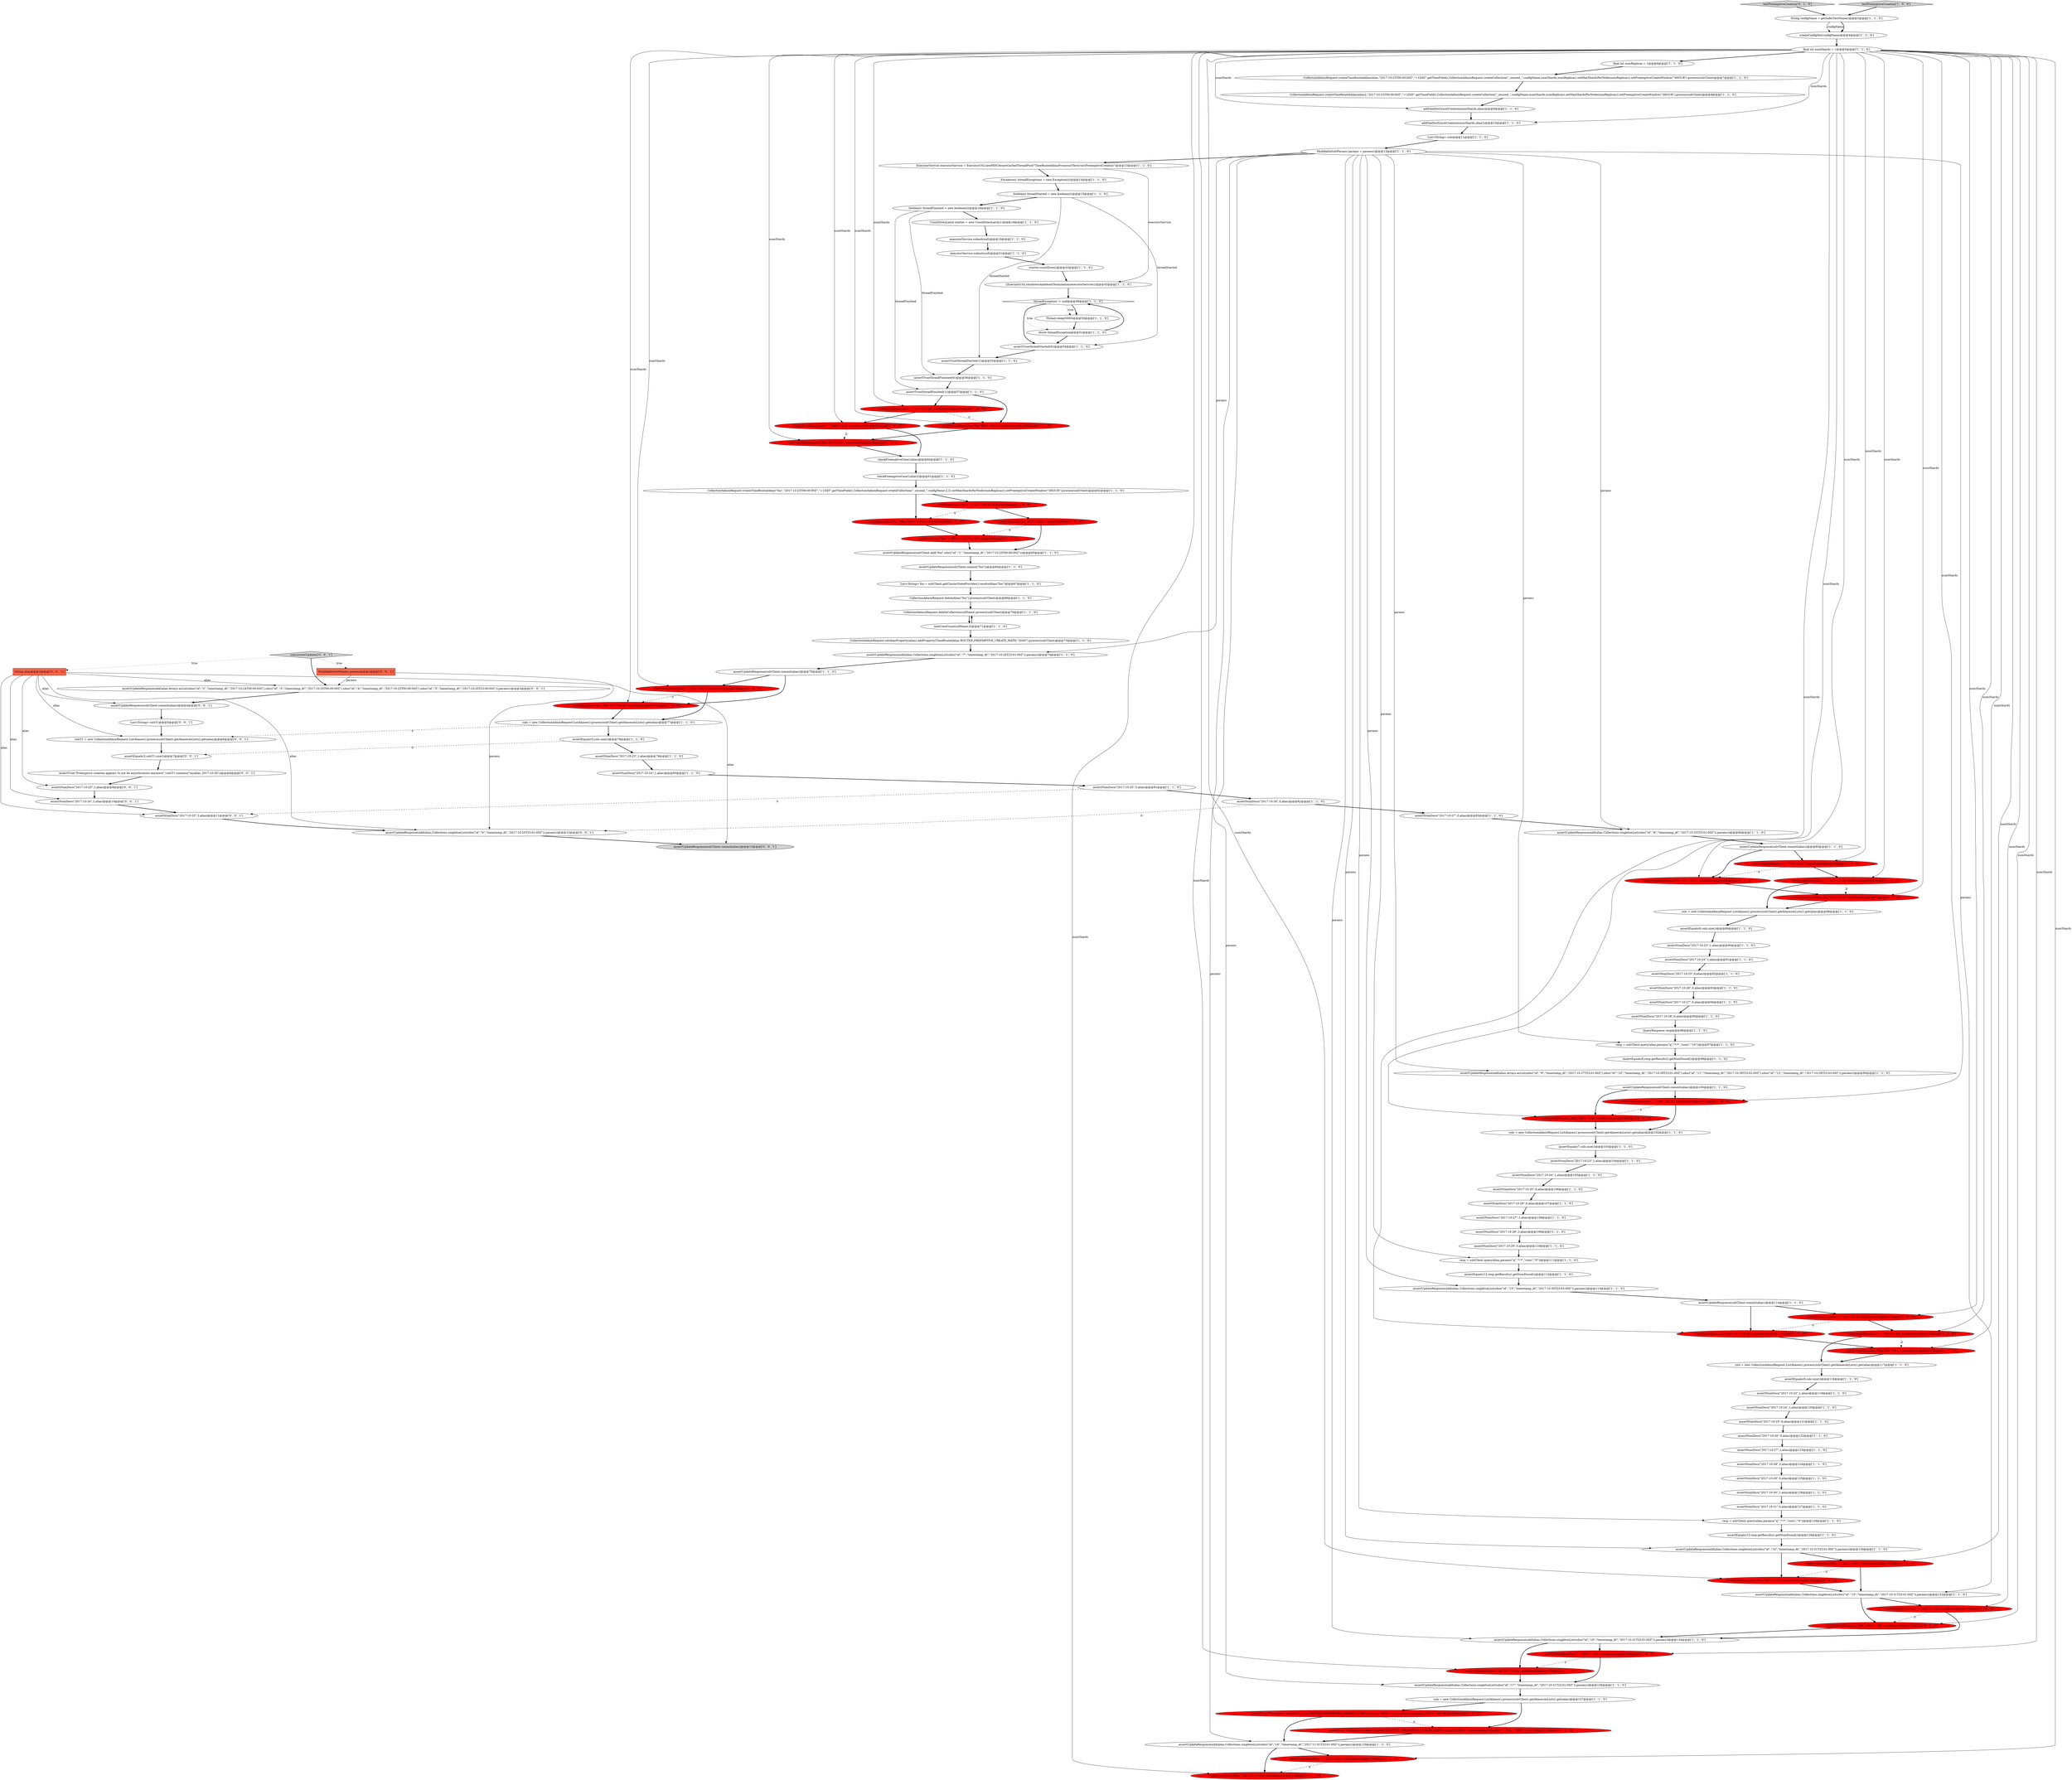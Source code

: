 digraph {
10 [style = filled, label = "resp = solrClient.query(alias,params(\"q\",\"*:*\",\"rows\",\"0\"))@@@128@@@['1', '1', '0']", fillcolor = white, shape = ellipse image = "AAA0AAABBB1BBB"];
62 [style = filled, label = "assertNumDocs(\"2017-10-29\",0,alias)@@@125@@@['1', '1', '0']", fillcolor = white, shape = ellipse image = "AAA0AAABBB1BBB"];
80 [style = filled, label = "waitColAndAlias(alias,\"_\",\"2017-11-01\",numShards)@@@131@@@['1', '0', '0']", fillcolor = red, shape = ellipse image = "AAA1AAABBB1BBB"];
12 [style = filled, label = "assertEquals(8,resp.getResults().getNumFound())@@@98@@@['1', '1', '0']", fillcolor = white, shape = ellipse image = "AAA0AAABBB1BBB"];
23 [style = filled, label = "assertNumDocs(\"2017-10-26\",0,alias)@@@122@@@['1', '1', '0']", fillcolor = white, shape = ellipse image = "AAA0AAABBB1BBB"];
65 [style = filled, label = "assertEquals(7,cols.size())@@@103@@@['1', '1', '0']", fillcolor = white, shape = ellipse image = "AAA0AAABBB1BBB"];
73 [style = filled, label = "CollectionAdminRequest.deleteCollection(colName).process(solrClient)@@@70@@@['1', '1', '0']", fillcolor = white, shape = ellipse image = "AAA0AAABBB1BBB"];
79 [style = filled, label = "waitColAndAlias(alias,\"_\",\"2017-10-30\",numShards)@@@115@@@['1', '0', '0']", fillcolor = red, shape = ellipse image = "AAA1AAABBB1BBB"];
134 [style = filled, label = "assertUpdateResponse(add(alias,Arrays.asList(sdoc(\"id\",\"2\",\"timestamp_dt\",\"2017-10-24T00:00:00Z\"),sdoc(\"id\",\"3\",\"timestamp_dt\",\"2017-10-25T00:00:00Z\"),sdoc(\"id\",\"4\",\"timestamp_dt\",\"2017-10-23T00:00:00Z\"),sdoc(\"id\",\"5\",\"timestamp_dt\",\"2017-10-25T23:00:00Z\")),params))@@@3@@@['0', '0', '1']", fillcolor = white, shape = ellipse image = "AAA0AAABBB3BBB"];
72 [style = filled, label = "executorService.submit(null)@@@31@@@['1', '1', '0']", fillcolor = white, shape = ellipse image = "AAA0AAABBB1BBB"];
110 [style = filled, label = "waitColAndAlias(\"foo\",TRA,\"2017-10-23\",2)@@@63@@@['0', '1', '0']", fillcolor = red, shape = ellipse image = "AAA1AAABBB2BBB"];
92 [style = filled, label = "QueryResponse resp@@@96@@@['1', '1', '0']", fillcolor = white, shape = ellipse image = "AAA0AAABBB1BBB"];
82 [style = filled, label = "CollectionAdminRequest.createTimeRoutedAlias(alias,\"2017-10-23T00:00:00Z\",\"+1DAY\",getTimeField(),CollectionAdminRequest.createCollection(\"_unused_\",configName,numShards,numReplicas).setMaxShardsPerNode(numReplicas)).setPreemptiveCreateWindow(\"3HOUR\").process(solrClient)@@@7@@@['1', '1', '0']", fillcolor = white, shape = ellipse image = "AAA0AAABBB1BBB"];
53 [style = filled, label = "assertUpdateResponse(add(alias,Collections.singletonList(sdoc(\"id\",\"13\",\"timestamp_dt\",\"2017-10-30T23:03:00Z\")),params))@@@113@@@['1', '1', '0']", fillcolor = white, shape = ellipse image = "AAA0AAABBB1BBB"];
28 [style = filled, label = "waitColAndAlias(alias,\"_\",\"2017-10-31\",numShards)@@@116@@@['1', '0', '0']", fillcolor = red, shape = ellipse image = "AAA1AAABBB1BBB"];
96 [style = filled, label = "ExecutorService executorService = ExecutorUtil.newMDCAwareCachedThreadPool(\"TimeRoutedAliasProcessorTestx-testPreemptiveCreation\")@@@13@@@['1', '1', '0']", fillcolor = white, shape = ellipse image = "AAA0AAABBB1BBB"];
55 [style = filled, label = "boolean(( threadStarted = new boolean((((@@@15@@@['1', '1', '0']", fillcolor = white, shape = ellipse image = "AAA0AAABBB1BBB"];
25 [style = filled, label = "assertEquals(9,cols.size())@@@118@@@['1', '1', '0']", fillcolor = white, shape = ellipse image = "AAA0AAABBB1BBB"];
115 [style = filled, label = "waitColAndAlias(alias2,TRA,\"2017-10-26\",numShards)@@@59@@@['0', '1', '0']", fillcolor = red, shape = ellipse image = "AAA1AAABBB2BBB"];
20 [style = filled, label = "cols = new CollectionAdminRequest.ListAliases().process(solrClient).getAliasesAsLists().get(alias)@@@137@@@['1', '1', '0']", fillcolor = white, shape = ellipse image = "AAA0AAABBB1BBB"];
87 [style = filled, label = "assertTrue(threadStarted(0()@@@54@@@['1', '1', '0']", fillcolor = white, shape = ellipse image = "AAA0AAABBB1BBB"];
112 [style = filled, label = "testPreemptiveCreation['0', '1', '0']", fillcolor = lightgray, shape = diamond image = "AAA0AAABBB2BBB"];
14 [style = filled, label = "assertNumDocs(\"2017-10-27\",0,alias)@@@83@@@['1', '1', '0']", fillcolor = white, shape = ellipse image = "AAA0AAABBB1BBB"];
78 [style = filled, label = "assertNumDocs(\"2017-10-31\",0,alias)@@@127@@@['1', '1', '0']", fillcolor = white, shape = ellipse image = "AAA0AAABBB1BBB"];
4 [style = filled, label = "ModifiableSolrParams params = params()@@@12@@@['1', '1', '0']", fillcolor = white, shape = ellipse image = "AAA0AAABBB1BBB"];
6 [style = filled, label = "String configName = getSaferTestName()@@@3@@@['1', '1', '0']", fillcolor = white, shape = ellipse image = "AAA0AAABBB1BBB"];
9 [style = filled, label = "assertNumDocs(\"2017-10-29\",0,alias)@@@110@@@['1', '1', '0']", fillcolor = white, shape = ellipse image = "AAA0AAABBB1BBB"];
84 [style = filled, label = "assertNumDocs(\"2017-10-28\",3,alias)@@@109@@@['1', '1', '0']", fillcolor = white, shape = ellipse image = "AAA0AAABBB1BBB"];
105 [style = filled, label = "waitColAndAlias(alias,\"_\",\"2017-10-27\",numShards)@@@76@@@['1', '0', '0']", fillcolor = red, shape = ellipse image = "AAA1AAABBB1BBB"];
51 [style = filled, label = "assertEquals(5,cols.size())@@@78@@@['1', '1', '0']", fillcolor = white, shape = ellipse image = "AAA0AAABBB1BBB"];
19 [style = filled, label = "waitColAndAlias(alias,\"_\",\"2017-11-03\",numShards)@@@135@@@['1', '0', '0']", fillcolor = red, shape = ellipse image = "AAA1AAABBB1BBB"];
129 [style = filled, label = "String alias@@@2@@@['0', '0', '1']", fillcolor = tomato, shape = box image = "AAA0AAABBB3BBB"];
113 [style = filled, label = "assertTrue(\"Preemptive creation beyond ROUTER_PREEMPTIVE_CREATE_MATH setting of 3DAY!\",!cols.contains(\"myalias\" + TRA + \"2017-11-04\"))@@@138@@@['0', '1', '0']", fillcolor = red, shape = ellipse image = "AAA1AAABBB2BBB"];
91 [style = filled, label = "assertTrue(threadFinished(1()@@@57@@@['1', '1', '0']", fillcolor = white, shape = ellipse image = "AAA0AAABBB1BBB"];
124 [style = filled, label = "assertNumDocs(\"2017-10-25\",3,alias)@@@11@@@['0', '0', '1']", fillcolor = white, shape = ellipse image = "AAA0AAABBB3BBB"];
59 [style = filled, label = "resp = solrClient.query(alias,params(\"q\",\"*:*\",\"rows\",\"10\"))@@@97@@@['1', '1', '0']", fillcolor = white, shape = ellipse image = "AAA0AAABBB1BBB"];
31 [style = filled, label = "assertUpdateResponse(solrClient.commit(\"foo\"))@@@66@@@['1', '1', '0']", fillcolor = white, shape = ellipse image = "AAA0AAABBB1BBB"];
56 [style = filled, label = "assertUpdateResponse(solrClient.add(\"foo\",sdoc(\"id\",\"1\",\"timestamp_dt\",\"2017-10-23T00:00:00Z\")))@@@65@@@['1', '1', '0']", fillcolor = white, shape = ellipse image = "AAA0AAABBB1BBB"];
88 [style = filled, label = "assertNumDocs(\"2017-10-26\",0,alias)@@@93@@@['1', '1', '0']", fillcolor = white, shape = ellipse image = "AAA0AAABBB1BBB"];
111 [style = filled, label = "waitColAndAlias(alias,TRA,\"2017-11-04\",numShards)@@@140@@@['0', '1', '0']", fillcolor = red, shape = ellipse image = "AAA1AAABBB2BBB"];
103 [style = filled, label = "assertUpdateResponse(add(alias,Collections.singletonList(sdoc(\"id\",\"17\",\"timestamp_dt\",\"2017-10-31T23:01:00Z\")),params))@@@136@@@['1', '1', '0']", fillcolor = white, shape = ellipse image = "AAA0AAABBB1BBB"];
2 [style = filled, label = "assertNumDocs(\"2017-10-25\",6,alias)@@@92@@@['1', '1', '0']", fillcolor = white, shape = ellipse image = "AAA0AAABBB1BBB"];
98 [style = filled, label = "assertEquals(12,resp.getResults().getNumFound())@@@112@@@['1', '1', '0']", fillcolor = white, shape = ellipse image = "AAA0AAABBB1BBB"];
67 [style = filled, label = "threadException != null@@@49@@@['1', '1', '0']", fillcolor = white, shape = diamond image = "AAA0AAABBB1BBB"];
94 [style = filled, label = "assertUpdateResponse(add(alias,Collections.singletonList(sdoc(\"id\",\"8\",\"timestamp_dt\",\"2017-10-25T23:01:00Z\")),params))@@@84@@@['1', '1', '0']", fillcolor = white, shape = ellipse image = "AAA0AAABBB1BBB"];
46 [style = filled, label = "resp = solrClient.query(alias,params(\"q\",\"*:*\",\"rows\",\"0\"))@@@111@@@['1', '1', '0']", fillcolor = white, shape = ellipse image = "AAA0AAABBB1BBB"];
8 [style = filled, label = "CollectionAdminRequest.createTimeRoutedAlias(alias2,\"2017-10-23T00:00:00Z\",\"+1DAY\",getTimeField(),CollectionAdminRequest.createCollection(\"_unused_\",configName,numShards,numReplicas).setMaxShardsPerNode(numReplicas)).setPreemptiveCreateWindow(\"3HOUR\").process(solrClient)@@@8@@@['1', '1', '0']", fillcolor = white, shape = ellipse image = "AAA0AAABBB1BBB"];
107 [style = filled, label = "assertNumDocs(\"2017-10-28\",0,alias)@@@95@@@['1', '1', '0']", fillcolor = white, shape = ellipse image = "AAA0AAABBB1BBB"];
52 [style = filled, label = "assertNumDocs(\"2017-10-27\",0,alias)@@@94@@@['1', '1', '0']", fillcolor = white, shape = ellipse image = "AAA0AAABBB1BBB"];
102 [style = filled, label = "addOneDocSynchCreation(numShards,alias2)@@@10@@@['1', '1', '0']", fillcolor = white, shape = ellipse image = "AAA0AAABBB1BBB"];
43 [style = filled, label = "starter.countDown()@@@43@@@['1', '1', '0']", fillcolor = white, shape = ellipse image = "AAA0AAABBB1BBB"];
116 [style = filled, label = "waitColAndAlias(alias,TRA,\"2017-10-27\",numShards)@@@76@@@['0', '1', '0']", fillcolor = red, shape = ellipse image = "AAA1AAABBB2BBB"];
13 [style = filled, label = "assertTrue(threadFinished(0()@@@56@@@['1', '1', '0']", fillcolor = white, shape = ellipse image = "AAA0AAABBB1BBB"];
39 [style = filled, label = "CollectionAdminRequest.setAliasProperty(alias).addProperty(TimeRoutedAlias.ROUTER_PREEMPTIVE_CREATE_MATH,\"3DAY\").process(solrClient)@@@73@@@['1', '1', '0']", fillcolor = white, shape = ellipse image = "AAA0AAABBB1BBB"];
16 [style = filled, label = "assertTrue(threadStarted(1()@@@55@@@['1', '1', '0']", fillcolor = white, shape = ellipse image = "AAA0AAABBB1BBB"];
29 [style = filled, label = "testPreemptiveCreation['1', '0', '0']", fillcolor = lightgray, shape = diamond image = "AAA0AAABBB1BBB"];
64 [style = filled, label = "assertNumDocs(\"2017-10-28\",3,alias)@@@124@@@['1', '1', '0']", fillcolor = white, shape = ellipse image = "AAA0AAABBB1BBB"];
118 [style = filled, label = "waitColAndAlias(alias,TRA,\"2017-10-31\",numShards)@@@116@@@['0', '1', '0']", fillcolor = red, shape = ellipse image = "AAA1AAABBB2BBB"];
122 [style = filled, label = "waitColAndAlias(alias,TRA,\"2017-10-29\",numShards)@@@101@@@['0', '1', '0']", fillcolor = red, shape = ellipse image = "AAA1AAABBB2BBB"];
38 [style = filled, label = "cols = new CollectionAdminRequest.ListAliases().process(solrClient).getAliasesAsLists().get(alias)@@@88@@@['1', '1', '0']", fillcolor = white, shape = ellipse image = "AAA0AAABBB1BBB"];
68 [style = filled, label = "createConfigSet(configName)@@@4@@@['1', '1', '0']", fillcolor = white, shape = ellipse image = "AAA0AAABBB1BBB"];
133 [style = filled, label = "concurrentUpdates['0', '0', '1']", fillcolor = lightgray, shape = diamond image = "AAA0AAABBB3BBB"];
74 [style = filled, label = "CollectionAdminRequest.createTimeRoutedAlias(\"foo\",\"2017-10-23T00:00:00Z\",\"+1DAY\",getTimeField(),CollectionAdminRequest.createCollection(\"_unused_\",configName,2,2).setMaxShardsPerNode(numReplicas)).setPreemptiveCreateWindow(\"3HOUR\").process(solrClient)@@@62@@@['1', '1', '0']", fillcolor = white, shape = ellipse image = "AAA0AAABBB1BBB"];
49 [style = filled, label = "assertEquals(6,cols.size())@@@89@@@['1', '1', '0']", fillcolor = white, shape = ellipse image = "AAA0AAABBB1BBB"];
0 [style = filled, label = "assertUpdateResponse(add(alias,Collections.singletonList(sdoc(\"id\",\"18\",\"timestamp_dt\",\"2017-11-01T23:01:00Z\")),params))@@@139@@@['1', '1', '0']", fillcolor = white, shape = ellipse image = "AAA0AAABBB1BBB"];
27 [style = filled, label = "assertTrue(\"Preemptive creation beyond ROUTER_PREEMPTIVE_CREATE_MATH setting of 3DAY!\",!cols.contains(\"myalias_2017-11-04\"))@@@138@@@['1', '0', '0']", fillcolor = red, shape = ellipse image = "AAA1AAABBB1BBB"];
130 [style = filled, label = "assertNumDocs(\"2017-10-23\",1,alias)@@@9@@@['0', '0', '1']", fillcolor = white, shape = ellipse image = "AAA0AAABBB3BBB"];
41 [style = filled, label = "List<String> cols@@@11@@@['1', '1', '0']", fillcolor = white, shape = ellipse image = "AAA0AAABBB1BBB"];
125 [style = filled, label = "assertEquals(3,colsT1.size())@@@7@@@['0', '0', '1']", fillcolor = white, shape = ellipse image = "AAA0AAABBB3BBB"];
63 [style = filled, label = "assertUpdateResponse(add(alias,Collections.singletonList(sdoc(\"id\",\"15\",\"timestamp_dt\",\"2017-10-31T23:01:00Z\")),params))@@@132@@@['1', '1', '0']", fillcolor = white, shape = ellipse image = "AAA0AAABBB1BBB"];
76 [style = filled, label = "boolean(( threadFinished = new boolean((((@@@16@@@['1', '1', '0']", fillcolor = white, shape = ellipse image = "AAA0AAABBB1BBB"];
21 [style = filled, label = "assertNumDocs(\"2017-10-27\",1,alias)@@@123@@@['1', '1', '0']", fillcolor = white, shape = ellipse image = "AAA0AAABBB1BBB"];
95 [style = filled, label = "CountDownLatch starter = new CountDownLatch(1)@@@18@@@['1', '1', '0']", fillcolor = white, shape = ellipse image = "AAA0AAABBB1BBB"];
109 [style = filled, label = "waitColAndAlias(alias,TRA,\"2017-10-27\",numShards)@@@86@@@['0', '1', '0']", fillcolor = red, shape = ellipse image = "AAA1AAABBB2BBB"];
48 [style = filled, label = "assertNumDocs(\"2017-10-25\",5,alias)@@@81@@@['1', '1', '0']", fillcolor = white, shape = ellipse image = "AAA0AAABBB1BBB"];
30 [style = filled, label = "waitColAndAlias(\"foo\",\"_\",\"2017-10-23\",2)@@@63@@@['1', '0', '0']", fillcolor = red, shape = ellipse image = "AAA1AAABBB1BBB"];
71 [style = filled, label = "checkPreemptiveCase1(alias)@@@60@@@['1', '1', '0']", fillcolor = white, shape = ellipse image = "AAA0AAABBB1BBB"];
117 [style = filled, label = "waitColAndAlias(alias,TRA,\"2017-11-02\",numShards)@@@133@@@['0', '1', '0']", fillcolor = red, shape = ellipse image = "AAA1AAABBB2BBB"];
89 [style = filled, label = "executorService.submit(null)@@@19@@@['1', '1', '0']", fillcolor = white, shape = ellipse image = "AAA0AAABBB1BBB"];
123 [style = filled, label = "waitCoreCount(\"foo\" + TRA + \"2017-10-23\",4)@@@64@@@['0', '1', '0']", fillcolor = red, shape = ellipse image = "AAA1AAABBB2BBB"];
128 [style = filled, label = "colsT1 = new CollectionAdminRequest.ListAliases().process(solrClient).getAliasesAsLists().get(alias)@@@6@@@['0', '0', '1']", fillcolor = white, shape = ellipse image = "AAA0AAABBB3BBB"];
34 [style = filled, label = "cols = new CollectionAdminRequest.ListAliases().process(solrClient).getAliasesAsLists().get(alias)@@@117@@@['1', '1', '0']", fillcolor = white, shape = ellipse image = "AAA0AAABBB1BBB"];
77 [style = filled, label = "waitColAndAlias(alias,\"_\",\"2017-10-28\",numShards)@@@87@@@['1', '0', '0']", fillcolor = red, shape = ellipse image = "AAA1AAABBB1BBB"];
85 [style = filled, label = "final int numReplicas = 1@@@6@@@['1', '1', '0']", fillcolor = white, shape = ellipse image = "AAA0AAABBB1BBB"];
119 [style = filled, label = "waitColAndAlias(alias,TRA,\"2017-10-26\",numShards)@@@58@@@['0', '1', '0']", fillcolor = red, shape = ellipse image = "AAA1AAABBB2BBB"];
127 [style = filled, label = "ModifiableSolrParams params@@@2@@@['0', '0', '1']", fillcolor = tomato, shape = box image = "AAA0AAABBB3BBB"];
136 [style = filled, label = "assertUpdateResponse(add(alias,Collections.singletonList(sdoc(\"id\",\"6\",\"timestamp_dt\",\"2017-10-25T23:01:00Z\")),params))@@@12@@@['0', '0', '1']", fillcolor = white, shape = ellipse image = "AAA0AAABBB3BBB"];
106 [style = filled, label = "assertNumDocs(\"2017-10-24\",1,alias)@@@105@@@['1', '1', '0']", fillcolor = white, shape = ellipse image = "AAA0AAABBB1BBB"];
83 [style = filled, label = "assertNumDocs(\"2017-10-27\",1,alias)@@@108@@@['1', '1', '0']", fillcolor = white, shape = ellipse image = "AAA0AAABBB1BBB"];
22 [style = filled, label = "throw threadException@@@51@@@['1', '1', '0']", fillcolor = white, shape = ellipse image = "AAA0AAABBB1BBB"];
126 [style = filled, label = "assertTrue(\"Preemptive creation appears to not be asynchronous anymore\",!colsT1.contains(\"myalias_2017-10-26\"))@@@8@@@['0', '0', '1']", fillcolor = white, shape = ellipse image = "AAA0AAABBB3BBB"];
54 [style = filled, label = "{ExecutorUtil.shutdownAndAwaitTermination(executorService)}@@@45@@@['1', '1', '0']", fillcolor = white, shape = ellipse image = "AAA0AAABBB1BBB"];
50 [style = filled, label = "cols = new CollectionAdminRequest.ListAliases().process(solrClient).getAliasesAsLists().get(alias)@@@102@@@['1', '1', '0']", fillcolor = white, shape = ellipse image = "AAA0AAABBB1BBB"];
70 [style = filled, label = "addOneDocSynchCreation(numShards,alias)@@@9@@@['1', '1', '0']", fillcolor = white, shape = ellipse image = "AAA0AAABBB1BBB"];
137 [style = filled, label = "assertUpdateResponse(solrClient.commit(alias))@@@13@@@['0', '0', '1']", fillcolor = lightgray, shape = ellipse image = "AAA0AAABBB3BBB"];
18 [style = filled, label = "assertUpdateResponse(add(alias,Collections.singletonList(sdoc(\"id\",\"7\",\"timestamp_dt\",\"2017-10-25T23:01:00Z\")),params))@@@74@@@['1', '1', '0']", fillcolor = white, shape = ellipse image = "AAA0AAABBB1BBB"];
15 [style = filled, label = "CollectionAdminRequest.deleteAlias(\"foo\").process(solrClient)@@@68@@@['1', '1', '0']", fillcolor = white, shape = ellipse image = "AAA0AAABBB1BBB"];
75 [style = filled, label = "assertNumDocs(\"2017-10-25\",6,alias)@@@106@@@['1', '1', '0']", fillcolor = white, shape = ellipse image = "AAA0AAABBB1BBB"];
104 [style = filled, label = "Exception(( threadExceptions = new Exception((((@@@14@@@['1', '1', '0']", fillcolor = white, shape = ellipse image = "AAA0AAABBB1BBB"];
58 [style = filled, label = "final int numShards = 1@@@5@@@['1', '1', '0']", fillcolor = white, shape = ellipse image = "AAA0AAABBB1BBB"];
120 [style = filled, label = "waitColAndAlias(alias,TRA,\"2017-11-03\",numShards)@@@135@@@['0', '1', '0']", fillcolor = red, shape = ellipse image = "AAA1AAABBB2BBB"];
17 [style = filled, label = "assertUpdateResponse(add(alias,Collections.singletonList(sdoc(\"id\",\"16\",\"timestamp_dt\",\"2017-10-31T23:01:00Z\")),params))@@@134@@@['1', '1', '0']", fillcolor = white, shape = ellipse image = "AAA0AAABBB1BBB"];
33 [style = filled, label = "assertUpdateResponse(solrClient.commit(alias))@@@85@@@['1', '1', '0']", fillcolor = white, shape = ellipse image = "AAA0AAABBB1BBB"];
7 [style = filled, label = "assertUpdateResponse(add(alias,Arrays.asList(sdoc(\"id\",\"9\",\"timestamp_dt\",\"2017-10-27T23:01:00Z\"),sdoc(\"id\",\"10\",\"timestamp_dt\",\"2017-10-28T23:01:00Z\"),sdoc(\"id\",\"11\",\"timestamp_dt\",\"2017-10-28T23:02:00Z\"),sdoc(\"id\",\"12\",\"timestamp_dt\",\"2017-10-28T23:03:00Z\")),params))@@@99@@@['1', '1', '0']", fillcolor = white, shape = ellipse image = "AAA0AAABBB1BBB"];
132 [style = filled, label = "List<String> colsT1@@@5@@@['0', '0', '1']", fillcolor = white, shape = ellipse image = "AAA0AAABBB3BBB"];
1 [style = filled, label = "Thread.sleep(5000)@@@50@@@['1', '1', '0']", fillcolor = white, shape = ellipse image = "AAA0AAABBB1BBB"];
36 [style = filled, label = "assertNumDocs(\"2017-10-26\",0,alias)@@@107@@@['1', '1', '0']", fillcolor = white, shape = ellipse image = "AAA0AAABBB1BBB"];
5 [style = filled, label = "assertNumDocs(\"2017-10-24\",1,alias)@@@120@@@['1', '1', '0']", fillcolor = white, shape = ellipse image = "AAA0AAABBB1BBB"];
81 [style = filled, label = "assertNumDocs(\"2017-10-26\",0,alias)@@@82@@@['1', '1', '0']", fillcolor = white, shape = ellipse image = "AAA0AAABBB1BBB"];
66 [style = filled, label = "assertUpdateResponse(solrClient.commit(alias))@@@114@@@['1', '1', '0']", fillcolor = white, shape = ellipse image = "AAA0AAABBB1BBB"];
61 [style = filled, label = "waitCoreCount(colName,0)@@@71@@@['1', '1', '0']", fillcolor = white, shape = ellipse image = "AAA0AAABBB1BBB"];
93 [style = filled, label = "assertUpdateResponse(add(alias,Collections.singletonList(sdoc(\"id\",\"14\",\"timestamp_dt\",\"2017-10-31T23:01:00Z\")),params))@@@130@@@['1', '1', '0']", fillcolor = white, shape = ellipse image = "AAA0AAABBB1BBB"];
101 [style = filled, label = "assertNumDocs(\"2017-10-24\",1,alias)@@@80@@@['1', '1', '0']", fillcolor = white, shape = ellipse image = "AAA0AAABBB1BBB"];
86 [style = filled, label = "assertNumDocs(\"2017-10-23\",1,alias)@@@79@@@['1', '1', '0']", fillcolor = white, shape = ellipse image = "AAA0AAABBB1BBB"];
90 [style = filled, label = "waitColAndAlias(alias,\"_\",\"2017-10-26\",numShards)@@@58@@@['1', '0', '0']", fillcolor = red, shape = ellipse image = "AAA1AAABBB1BBB"];
99 [style = filled, label = "waitColAndAlias(alias,\"_\",\"2017-10-27\",numShards)@@@86@@@['1', '0', '0']", fillcolor = red, shape = ellipse image = "AAA1AAABBB1BBB"];
135 [style = filled, label = "assertUpdateResponse(solrClient.commit(alias))@@@4@@@['0', '0', '1']", fillcolor = white, shape = ellipse image = "AAA0AAABBB3BBB"];
42 [style = filled, label = "assertNumDocs(\"2017-10-23\",1,alias)@@@119@@@['1', '1', '0']", fillcolor = white, shape = ellipse image = "AAA0AAABBB1BBB"];
100 [style = filled, label = "waitColAndAlias(alias,\"_\",\"2017-10-29\",numShards)@@@101@@@['1', '0', '0']", fillcolor = red, shape = ellipse image = "AAA1AAABBB1BBB"];
69 [style = filled, label = "waitCoreCount(\"foo_2017-10-23\",1)@@@64@@@['1', '0', '0']", fillcolor = red, shape = ellipse image = "AAA1AAABBB1BBB"];
37 [style = filled, label = "checkPreemptiveCase1(alias2)@@@61@@@['1', '1', '0']", fillcolor = white, shape = ellipse image = "AAA0AAABBB1BBB"];
47 [style = filled, label = "waitColAndAlias(alias,\"_\",\"2017-11-04\",numShards)@@@140@@@['1', '0', '0']", fillcolor = red, shape = ellipse image = "AAA1AAABBB1BBB"];
114 [style = filled, label = "waitColAndAlias(alias,TRA,\"2017-10-28\",numShards)@@@87@@@['0', '1', '0']", fillcolor = red, shape = ellipse image = "AAA1AAABBB2BBB"];
131 [style = filled, label = "assertNumDocs(\"2017-10-24\",1,alias)@@@10@@@['0', '0', '1']", fillcolor = white, shape = ellipse image = "AAA0AAABBB3BBB"];
40 [style = filled, label = "assertNumDocs(\"2017-10-23\",1,alias)@@@104@@@['1', '1', '0']", fillcolor = white, shape = ellipse image = "AAA0AAABBB1BBB"];
11 [style = filled, label = "assertNumDocs(\"2017-10-24\",1,alias)@@@91@@@['1', '1', '0']", fillcolor = white, shape = ellipse image = "AAA0AAABBB1BBB"];
108 [style = filled, label = "waitColAndAlias(alias,TRA,\"2017-11-01\",numShards)@@@131@@@['0', '1', '0']", fillcolor = red, shape = ellipse image = "AAA1AAABBB2BBB"];
32 [style = filled, label = "assertUpdateResponse(solrClient.commit(alias))@@@100@@@['1', '1', '0']", fillcolor = white, shape = ellipse image = "AAA0AAABBB1BBB"];
97 [style = filled, label = "assertEquals(13,resp.getResults().getNumFound())@@@129@@@['1', '1', '0']", fillcolor = white, shape = ellipse image = "AAA0AAABBB1BBB"];
121 [style = filled, label = "waitColAndAlias(alias,TRA,\"2017-10-30\",numShards)@@@115@@@['0', '1', '0']", fillcolor = red, shape = ellipse image = "AAA1AAABBB2BBB"];
57 [style = filled, label = "cols = new CollectionAdminRequest.ListAliases().process(solrClient).getAliasesAsLists().get(alias)@@@77@@@['1', '1', '0']", fillcolor = white, shape = ellipse image = "AAA0AAABBB1BBB"];
60 [style = filled, label = "assertUpdateResponse(solrClient.commit(alias))@@@75@@@['1', '1', '0']", fillcolor = white, shape = ellipse image = "AAA0AAABBB1BBB"];
35 [style = filled, label = "assertNumDocs(\"2017-10-25\",6,alias)@@@121@@@['1', '1', '0']", fillcolor = white, shape = ellipse image = "AAA0AAABBB1BBB"];
45 [style = filled, label = "List<String> foo = solrClient.getClusterStateProvider().resolveAlias(\"foo\")@@@67@@@['1', '1', '0']", fillcolor = white, shape = ellipse image = "AAA0AAABBB1BBB"];
44 [style = filled, label = "assertNumDocs(\"2017-10-30\",1,alias)@@@126@@@['1', '1', '0']", fillcolor = white, shape = ellipse image = "AAA0AAABBB1BBB"];
26 [style = filled, label = "assertNumDocs(\"2017-10-23\",1,alias)@@@90@@@['1', '1', '0']", fillcolor = white, shape = ellipse image = "AAA0AAABBB1BBB"];
3 [style = filled, label = "waitColAndAlias(alias2,\"_\",\"2017-10-26\",numShards)@@@59@@@['1', '0', '0']", fillcolor = red, shape = ellipse image = "AAA1AAABBB1BBB"];
24 [style = filled, label = "waitColAndAlias(alias,\"_\",\"2017-11-02\",numShards)@@@133@@@['1', '0', '0']", fillcolor = red, shape = ellipse image = "AAA1AAABBB1BBB"];
67->22 [style = dotted, label="true"];
83->84 [style = bold, label=""];
48->81 [style = bold, label=""];
7->32 [style = bold, label=""];
58->85 [style = bold, label=""];
4->93 [style = solid, label="params"];
58->3 [style = solid, label="numShards"];
4->0 [style = solid, label="params"];
4->94 [style = solid, label="params"];
67->1 [style = bold, label=""];
32->100 [style = bold, label=""];
4->53 [style = solid, label="params"];
0->111 [style = bold, label=""];
51->86 [style = bold, label=""];
26->11 [style = bold, label=""];
58->47 [style = solid, label="numShards"];
14->94 [style = bold, label=""];
12->7 [style = bold, label=""];
59->12 [style = bold, label=""];
58->119 [style = solid, label="numShards"];
50->65 [style = bold, label=""];
39->18 [style = bold, label=""];
20->27 [style = bold, label=""];
108->63 [style = bold, label=""];
84->9 [style = bold, label=""];
35->23 [style = bold, label=""];
58->114 [style = solid, label="numShards"];
58->100 [style = solid, label="numShards"];
129->135 [style = solid, label="alias"];
29->6 [style = bold, label=""];
20->113 [style = bold, label=""];
129->124 [style = solid, label="alias"];
81->136 [style = dashed, label="0"];
38->49 [style = bold, label=""];
58->70 [style = solid, label="numShards"];
127->134 [style = solid, label="params"];
22->87 [style = bold, label=""];
60->105 [style = bold, label=""];
73->61 [style = bold, label=""];
24->17 [style = bold, label=""];
74->30 [style = bold, label=""];
22->67 [style = bold, label=""];
77->114 [style = dashed, label="0"];
85->82 [style = bold, label=""];
134->135 [style = bold, label=""];
122->50 [style = bold, label=""];
98->53 [style = bold, label=""];
133->127 [style = dotted, label="true"];
119->115 [style = bold, label=""];
60->116 [style = bold, label=""];
17->120 [style = bold, label=""];
89->72 [style = bold, label=""];
79->121 [style = dashed, label="0"];
58->120 [style = solid, label="numShards"];
30->69 [style = bold, label=""];
55->16 [style = solid, label="threadStarted"];
61->39 [style = bold, label=""];
106->75 [style = bold, label=""];
19->103 [style = bold, label=""];
32->122 [style = bold, label=""];
27->0 [style = bold, label=""];
57->51 [style = bold, label=""];
58->108 [style = solid, label="numShards"];
121->118 [style = bold, label=""];
67->87 [style = bold, label=""];
58->122 [style = solid, label="numShards"];
58->109 [style = solid, label="numShards"];
58->24 [style = solid, label="numShards"];
74->110 [style = bold, label=""];
67->1 [style = dotted, label="true"];
41->4 [style = bold, label=""];
28->118 [style = dashed, label="0"];
129->136 [style = solid, label="alias"];
4->59 [style = solid, label="params"];
4->10 [style = solid, label="params"];
109->114 [style = bold, label=""];
104->55 [style = bold, label=""];
55->76 [style = bold, label=""];
72->43 [style = bold, label=""];
46->98 [style = bold, label=""];
127->136 [style = solid, label="params"];
37->74 [style = bold, label=""];
78->10 [style = bold, label=""];
24->117 [style = dashed, label="0"];
58->90 [style = solid, label="numShards"];
71->37 [style = bold, label=""];
116->57 [style = bold, label=""];
96->54 [style = solid, label="executorService"];
58->115 [style = solid, label="numShards"];
117->17 [style = bold, label=""];
3->71 [style = bold, label=""];
52->107 [style = bold, label=""];
76->95 [style = bold, label=""];
133->134 [style = bold, label=""];
99->109 [style = dashed, label="0"];
57->128 [style = dashed, label="0"];
124->136 [style = bold, label=""];
91->90 [style = bold, label=""];
102->41 [style = bold, label=""];
6->68 [style = solid, label="configName"];
4->18 [style = solid, label="params"];
65->40 [style = bold, label=""];
16->13 [style = bold, label=""];
118->34 [style = bold, label=""];
95->89 [style = bold, label=""];
45->15 [style = bold, label=""];
56->31 [style = bold, label=""];
92->59 [style = bold, label=""];
76->13 [style = solid, label="threadFinished"];
90->119 [style = dashed, label="0"];
13->91 [style = bold, label=""];
4->96 [style = bold, label=""];
51->125 [style = dashed, label="0"];
93->108 [style = bold, label=""];
90->3 [style = bold, label=""];
9->46 [style = bold, label=""];
18->60 [style = bold, label=""];
93->80 [style = bold, label=""];
126->130 [style = bold, label=""];
105->116 [style = dashed, label="0"];
4->17 [style = solid, label="params"];
44->78 [style = bold, label=""];
15->73 [style = bold, label=""];
91->119 [style = bold, label=""];
88->52 [style = bold, label=""];
81->14 [style = bold, label=""];
21->64 [style = bold, label=""];
114->38 [style = bold, label=""];
30->110 [style = dashed, label="0"];
69->123 [style = dashed, label="0"];
62->44 [style = bold, label=""];
120->103 [style = bold, label=""];
131->124 [style = bold, label=""];
129->130 [style = solid, label="alias"];
63->24 [style = bold, label=""];
63->117 [style = bold, label=""];
107->92 [style = bold, label=""];
129->137 [style = solid, label="alias"];
94->33 [style = bold, label=""];
132->128 [style = bold, label=""];
69->56 [style = bold, label=""];
133->129 [style = dotted, label="true"];
58->105 [style = solid, label="numShards"];
4->46 [style = solid, label="params"];
80->108 [style = dashed, label="0"];
64->62 [style = bold, label=""];
97->93 [style = bold, label=""];
58->118 [style = solid, label="numShards"];
54->67 [style = bold, label=""];
2->88 [style = bold, label=""];
103->20 [style = bold, label=""];
96->104 [style = bold, label=""];
86->101 [style = bold, label=""];
10->97 [style = bold, label=""];
79->28 [style = bold, label=""];
77->38 [style = bold, label=""];
125->126 [style = bold, label=""];
25->42 [style = bold, label=""];
101->48 [style = bold, label=""];
129->128 [style = solid, label="alias"];
105->57 [style = bold, label=""];
58->79 [style = solid, label="numShards"];
36->83 [style = bold, label=""];
115->71 [style = bold, label=""];
58->117 [style = solid, label="numShards"];
43->54 [style = bold, label=""];
55->87 [style = solid, label="threadStarted"];
135->132 [style = bold, label=""];
5->35 [style = bold, label=""];
128->125 [style = bold, label=""];
58->121 [style = solid, label="numShards"];
80->63 [style = bold, label=""];
33->109 [style = bold, label=""];
129->134 [style = solid, label="alias"];
76->91 [style = solid, label="threadFinished"];
34->25 [style = bold, label=""];
28->34 [style = bold, label=""];
58->99 [style = solid, label="numShards"];
4->7 [style = solid, label="params"];
58->19 [style = solid, label="numShards"];
58->80 [style = solid, label="numShards"];
129->131 [style = solid, label="alias"];
113->0 [style = bold, label=""];
58->28 [style = solid, label="numShards"];
27->113 [style = dashed, label="0"];
4->103 [style = solid, label="params"];
17->19 [style = bold, label=""];
4->63 [style = solid, label="params"];
11->2 [style = bold, label=""];
112->6 [style = bold, label=""];
1->22 [style = bold, label=""];
136->137 [style = bold, label=""];
58->77 [style = solid, label="numShards"];
58->116 [style = solid, label="numShards"];
19->120 [style = dashed, label="0"];
0->47 [style = bold, label=""];
110->123 [style = bold, label=""];
99->77 [style = bold, label=""];
87->16 [style = bold, label=""];
47->111 [style = dashed, label="0"];
40->106 [style = bold, label=""];
23->21 [style = bold, label=""];
100->122 [style = dashed, label="0"];
8->70 [style = bold, label=""];
53->66 [style = bold, label=""];
66->121 [style = bold, label=""];
58->111 [style = solid, label="numShards"];
48->124 [style = dashed, label="0"];
61->73 [style = bold, label=""];
100->50 [style = bold, label=""];
3->115 [style = dashed, label="0"];
6->68 [style = bold, label=""];
75->36 [style = bold, label=""];
130->131 [style = bold, label=""];
42->5 [style = bold, label=""];
49->26 [style = bold, label=""];
123->56 [style = bold, label=""];
33->99 [style = bold, label=""];
82->8 [style = bold, label=""];
31->45 [style = bold, label=""];
70->102 [style = bold, label=""];
58->102 [style = solid, label="numShards"];
66->79 [style = bold, label=""];
68->58 [style = bold, label=""];
}
